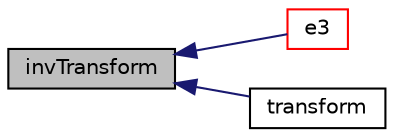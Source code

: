 digraph "invTransform"
{
  bgcolor="transparent";
  edge [fontname="Helvetica",fontsize="10",labelfontname="Helvetica",labelfontsize="10"];
  node [fontname="Helvetica",fontsize="10",shape=record];
  rankdir="LR";
  Node1 [label="invTransform",height=0.2,width=0.4,color="black", fillcolor="grey75", style="filled", fontcolor="black"];
  Node1 -> Node2 [dir="back",color="midnightblue",fontsize="10",style="solid",fontname="Helvetica"];
  Node2 [label="e3",height=0.2,width=0.4,color="red",URL="$a00689.html#a8ebd452672b488e75657463ad07a27ad",tooltip="Return local Cartesian z-axis in global coordinates. "];
  Node1 -> Node3 [dir="back",color="midnightblue",fontsize="10",style="solid",fontname="Helvetica"];
  Node3 [label="transform",height=0.2,width=0.4,color="black",URL="$a00689.html#a8dadbeae3073bfad11a634384c51e5ef",tooltip="Transform vector using transformation tensor. "];
}
